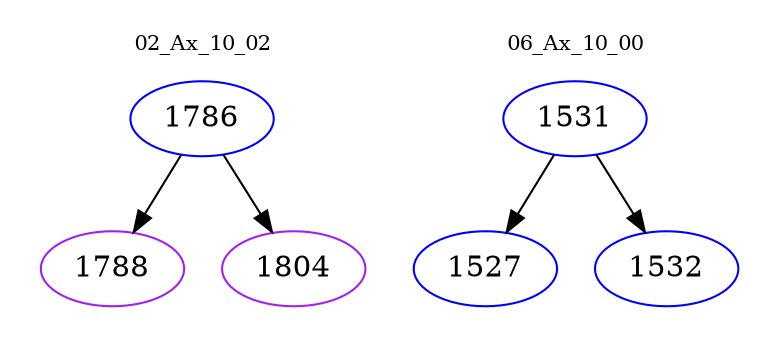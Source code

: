 digraph{
subgraph cluster_0 {
color = white
label = "02_Ax_10_02";
fontsize=10;
T0_1786 [label="1786", color="blue"]
T0_1786 -> T0_1788 [color="black"]
T0_1788 [label="1788", color="purple"]
T0_1786 -> T0_1804 [color="black"]
T0_1804 [label="1804", color="purple"]
}
subgraph cluster_1 {
color = white
label = "06_Ax_10_00";
fontsize=10;
T1_1531 [label="1531", color="blue"]
T1_1531 -> T1_1527 [color="black"]
T1_1527 [label="1527", color="blue"]
T1_1531 -> T1_1532 [color="black"]
T1_1532 [label="1532", color="blue"]
}
}
